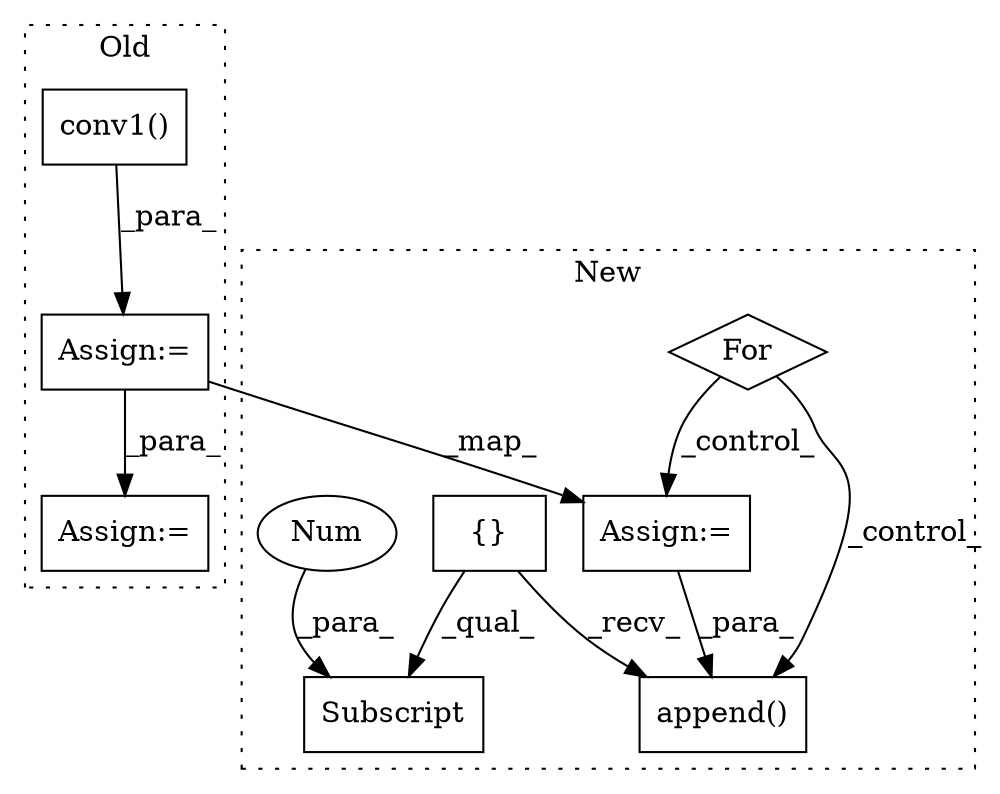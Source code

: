 digraph G {
subgraph cluster0 {
1 [label="conv1()" a="75" s="6648,6660" l="11,1" shape="box"];
5 [label="Assign:=" a="68" s="7552" l="3" shape="box"];
9 [label="Assign:=" a="68" s="6677" l="3" shape="box"];
label = "Old";
style="dotted";
}
subgraph cluster1 {
2 [label="{}" a="59" s="4880,4880" l="2,1" shape="box"];
3 [label="append()" a="75" s="5020,5044" l="23,1" shape="box"];
4 [label="For" a="107" s="4891,4935" l="4,14" shape="diamond"];
6 [label="Subscript" a="63" s="5145,0" l="19,0" shape="box"];
7 [label="Num" a="76" s="5161" l="2" shape="ellipse"];
8 [label="Assign:=" a="68" s="4996" l="3" shape="box"];
label = "New";
style="dotted";
}
1 -> 9 [label="_para_"];
2 -> 3 [label="_recv_"];
2 -> 6 [label="_qual_"];
4 -> 3 [label="_control_"];
4 -> 8 [label="_control_"];
7 -> 6 [label="_para_"];
8 -> 3 [label="_para_"];
9 -> 8 [label="_map_"];
9 -> 5 [label="_para_"];
}